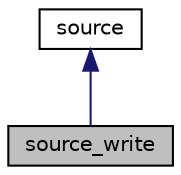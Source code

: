 digraph "source_write"
{
 // LATEX_PDF_SIZE
  edge [fontname="Helvetica",fontsize="10",labelfontname="Helvetica",labelfontsize="10"];
  node [fontname="Helvetica",fontsize="10",shape=record];
  Node1 [label="source_write",height=0.2,width=0.4,color="black", fillcolor="grey75", style="filled", fontcolor="black",tooltip="A class that implements write source."];
  Node2 -> Node1 [dir="back",color="midnightblue",fontsize="10",style="solid",fontname="Helvetica"];
  Node2 [label="source",height=0.2,width=0.4,color="black", fillcolor="white", style="filled",URL="$structsource.html",tooltip="Base abstract class for data source classes."];
}
